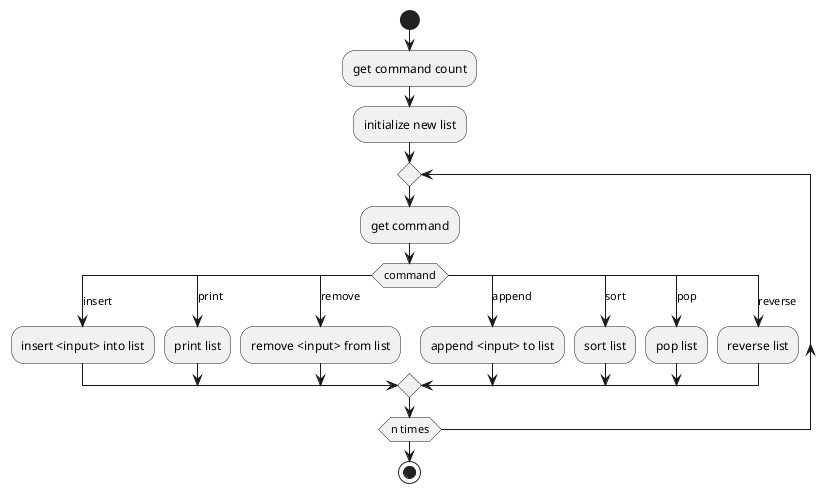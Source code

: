 @startuml
'https://www.hackerrank.com/challenges/python-lists/problem

start
:get command count;
:initialize new list;
repeat
    :get command;
    switch(command)
        case (insert)
            :insert <input> into list;
        case (print)
            :print list;
        case (remove)
            :remove <input> from list;
        case (append)
            :append <input> to list;
        case (sort)
            :sort list;
        case (pop)
            :pop list;
        case (reverse)
           :reverse list;
    endswitch
repeat while (n times)

stop

@enduml
